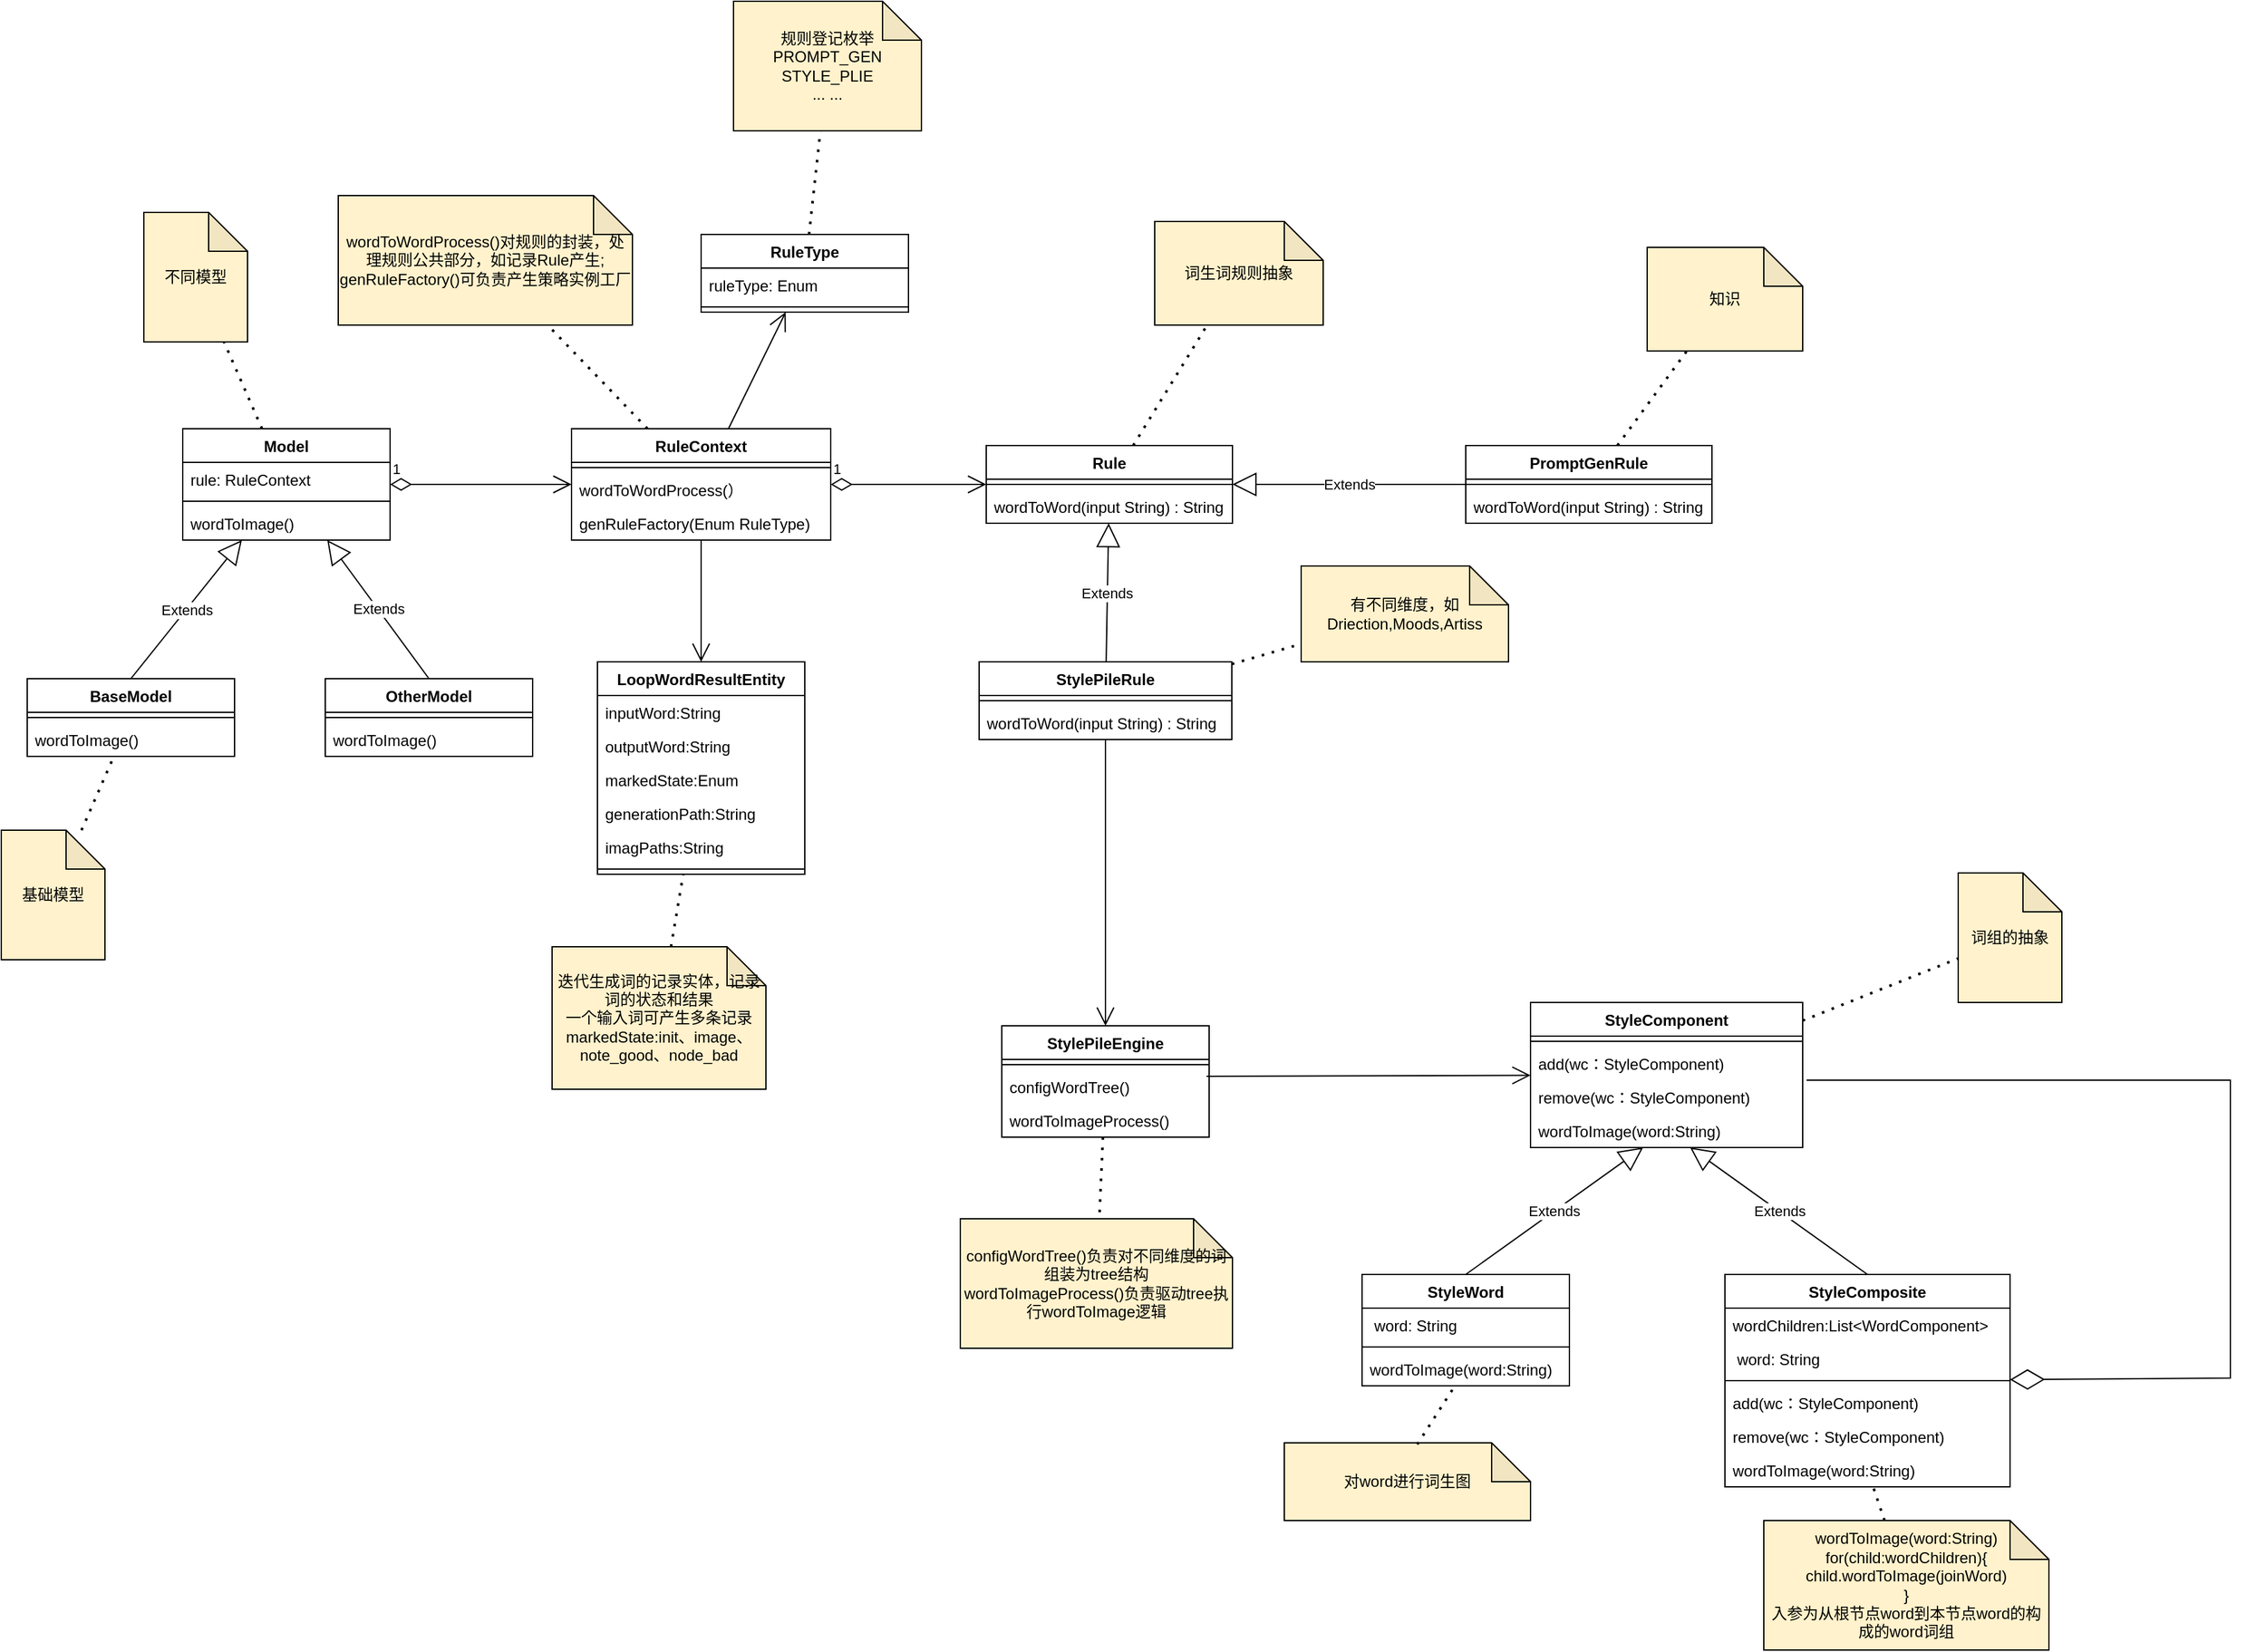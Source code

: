 <mxfile version="20.8.23" type="github">
  <diagram id="C5RBs43oDa-KdzZeNtuy" name="Page-1">
    <mxGraphModel dx="2006" dy="1645" grid="1" gridSize="10" guides="1" tooltips="1" connect="1" arrows="1" fold="1" page="1" pageScale="1" pageWidth="827" pageHeight="1169" math="0" shadow="0">
      <root>
        <mxCell id="WIyWlLk6GJQsqaUBKTNV-0" />
        <mxCell id="WIyWlLk6GJQsqaUBKTNV-1" parent="WIyWlLk6GJQsqaUBKTNV-0" />
        <mxCell id="yQq68o5WZJDf7F2LKcGU-19" value="StyleComponent" style="swimlane;fontStyle=1;align=center;verticalAlign=top;childLayout=stackLayout;horizontal=1;startSize=26;horizontalStack=0;resizeParent=1;resizeParentMax=0;resizeLast=0;collapsible=1;marginBottom=0;" vertex="1" parent="WIyWlLk6GJQsqaUBKTNV-1">
          <mxGeometry x="430" y="83" width="210" height="112" as="geometry" />
        </mxCell>
        <mxCell id="yQq68o5WZJDf7F2LKcGU-20" value="" style="line;strokeWidth=1;fillColor=none;align=left;verticalAlign=middle;spacingTop=-1;spacingLeft=3;spacingRight=3;rotatable=0;labelPosition=right;points=[];portConstraint=eastwest;strokeColor=inherit;" vertex="1" parent="yQq68o5WZJDf7F2LKcGU-19">
          <mxGeometry y="26" width="210" height="8" as="geometry" />
        </mxCell>
        <mxCell id="yQq68o5WZJDf7F2LKcGU-21" value="add(wc：StyleComponent)" style="text;strokeColor=none;fillColor=none;align=left;verticalAlign=top;spacingLeft=4;spacingRight=4;overflow=hidden;rotatable=0;points=[[0,0.5],[1,0.5]];portConstraint=eastwest;" vertex="1" parent="yQq68o5WZJDf7F2LKcGU-19">
          <mxGeometry y="34" width="210" height="26" as="geometry" />
        </mxCell>
        <mxCell id="yQq68o5WZJDf7F2LKcGU-22" value="remove(wc：StyleComponent)" style="text;strokeColor=none;fillColor=none;align=left;verticalAlign=top;spacingLeft=4;spacingRight=4;overflow=hidden;rotatable=0;points=[[0,0.5],[1,0.5]];portConstraint=eastwest;" vertex="1" parent="yQq68o5WZJDf7F2LKcGU-19">
          <mxGeometry y="60" width="210" height="26" as="geometry" />
        </mxCell>
        <mxCell id="yQq68o5WZJDf7F2LKcGU-38" value="wordToImage(word:String)" style="text;strokeColor=none;fillColor=none;align=left;verticalAlign=top;spacingLeft=4;spacingRight=4;overflow=hidden;rotatable=0;points=[[0,0.5],[1,0.5]];portConstraint=eastwest;" vertex="1" parent="yQq68o5WZJDf7F2LKcGU-19">
          <mxGeometry y="86" width="210" height="26" as="geometry" />
        </mxCell>
        <mxCell id="yQq68o5WZJDf7F2LKcGU-24" value="词组的抽象" style="shape=note;whiteSpace=wrap;html=1;backgroundOutline=1;darkOpacity=0.05;fillColor=#FFF2CC;" vertex="1" parent="WIyWlLk6GJQsqaUBKTNV-1">
          <mxGeometry x="760" y="-17" width="80" height="100" as="geometry" />
        </mxCell>
        <mxCell id="yQq68o5WZJDf7F2LKcGU-25" value="" style="endArrow=none;dashed=1;html=1;dashPattern=1 3;strokeWidth=2;rounded=0;" edge="1" parent="WIyWlLk6GJQsqaUBKTNV-1" source="yQq68o5WZJDf7F2LKcGU-19" target="yQq68o5WZJDf7F2LKcGU-24">
          <mxGeometry width="50" height="50" relative="1" as="geometry">
            <mxPoint x="630" y="143" as="sourcePoint" />
            <mxPoint x="680" y="93" as="targetPoint" />
          </mxGeometry>
        </mxCell>
        <mxCell id="yQq68o5WZJDf7F2LKcGU-26" value="StyleWord" style="swimlane;fontStyle=1;align=center;verticalAlign=top;childLayout=stackLayout;horizontal=1;startSize=26;horizontalStack=0;resizeParent=1;resizeParentMax=0;resizeLast=0;collapsible=1;marginBottom=0;" vertex="1" parent="WIyWlLk6GJQsqaUBKTNV-1">
          <mxGeometry x="300" y="293" width="160" height="86" as="geometry" />
        </mxCell>
        <mxCell id="yQq68o5WZJDf7F2LKcGU-27" value=" word: String" style="text;strokeColor=none;fillColor=none;align=left;verticalAlign=top;spacingLeft=4;spacingRight=4;overflow=hidden;rotatable=0;points=[[0,0.5],[1,0.5]];portConstraint=eastwest;" vertex="1" parent="yQq68o5WZJDf7F2LKcGU-26">
          <mxGeometry y="26" width="160" height="26" as="geometry" />
        </mxCell>
        <mxCell id="yQq68o5WZJDf7F2LKcGU-28" value="" style="line;strokeWidth=1;fillColor=none;align=left;verticalAlign=middle;spacingTop=-1;spacingLeft=3;spacingRight=3;rotatable=0;labelPosition=right;points=[];portConstraint=eastwest;strokeColor=inherit;" vertex="1" parent="yQq68o5WZJDf7F2LKcGU-26">
          <mxGeometry y="52" width="160" height="8" as="geometry" />
        </mxCell>
        <mxCell id="yQq68o5WZJDf7F2LKcGU-39" value="wordToImage(word:String)" style="text;strokeColor=none;fillColor=none;align=left;verticalAlign=top;spacingLeft=4;spacingRight=4;overflow=hidden;rotatable=0;points=[[0,0.5],[1,0.5]];portConstraint=eastwest;" vertex="1" parent="yQq68o5WZJDf7F2LKcGU-26">
          <mxGeometry y="60" width="160" height="26" as="geometry" />
        </mxCell>
        <mxCell id="yQq68o5WZJDf7F2LKcGU-30" value="Extends" style="endArrow=block;endSize=16;endFill=0;html=1;rounded=0;exitX=0.5;exitY=0;exitDx=0;exitDy=0;" edge="1" parent="WIyWlLk6GJQsqaUBKTNV-1" source="yQq68o5WZJDf7F2LKcGU-26">
          <mxGeometry width="160" relative="1" as="geometry">
            <mxPoint x="510" y="293" as="sourcePoint" />
            <mxPoint x="516.847" y="195" as="targetPoint" />
          </mxGeometry>
        </mxCell>
        <mxCell id="yQq68o5WZJDf7F2LKcGU-31" value="StyleComposite" style="swimlane;fontStyle=1;align=center;verticalAlign=top;childLayout=stackLayout;horizontal=1;startSize=26;horizontalStack=0;resizeParent=1;resizeParentMax=0;resizeLast=0;collapsible=1;marginBottom=0;" vertex="1" parent="WIyWlLk6GJQsqaUBKTNV-1">
          <mxGeometry x="580" y="293" width="220" height="164" as="geometry" />
        </mxCell>
        <mxCell id="yQq68o5WZJDf7F2LKcGU-32" value="wordChildren:List&lt;WordComponent&gt;" style="text;strokeColor=none;fillColor=none;align=left;verticalAlign=top;spacingLeft=4;spacingRight=4;overflow=hidden;rotatable=0;points=[[0,0.5],[1,0.5]];portConstraint=eastwest;" vertex="1" parent="yQq68o5WZJDf7F2LKcGU-31">
          <mxGeometry y="26" width="220" height="26" as="geometry" />
        </mxCell>
        <mxCell id="yQq68o5WZJDf7F2LKcGU-45" value=" word: String" style="text;strokeColor=none;fillColor=none;align=left;verticalAlign=top;spacingLeft=4;spacingRight=4;overflow=hidden;rotatable=0;points=[[0,0.5],[1,0.5]];portConstraint=eastwest;" vertex="1" parent="yQq68o5WZJDf7F2LKcGU-31">
          <mxGeometry y="52" width="220" height="26" as="geometry" />
        </mxCell>
        <mxCell id="yQq68o5WZJDf7F2LKcGU-33" value="" style="line;strokeWidth=1;fillColor=none;align=left;verticalAlign=middle;spacingTop=-1;spacingLeft=3;spacingRight=3;rotatable=0;labelPosition=right;points=[];portConstraint=eastwest;strokeColor=inherit;" vertex="1" parent="yQq68o5WZJDf7F2LKcGU-31">
          <mxGeometry y="78" width="220" height="8" as="geometry" />
        </mxCell>
        <mxCell id="yQq68o5WZJDf7F2LKcGU-34" value="add(wc：StyleComponent)" style="text;strokeColor=none;fillColor=none;align=left;verticalAlign=top;spacingLeft=4;spacingRight=4;overflow=hidden;rotatable=0;points=[[0,0.5],[1,0.5]];portConstraint=eastwest;" vertex="1" parent="yQq68o5WZJDf7F2LKcGU-31">
          <mxGeometry y="86" width="220" height="26" as="geometry" />
        </mxCell>
        <mxCell id="yQq68o5WZJDf7F2LKcGU-36" value="remove(wc：StyleComponent)" style="text;strokeColor=none;fillColor=none;align=left;verticalAlign=top;spacingLeft=4;spacingRight=4;overflow=hidden;rotatable=0;points=[[0,0.5],[1,0.5]];portConstraint=eastwest;" vertex="1" parent="yQq68o5WZJDf7F2LKcGU-31">
          <mxGeometry y="112" width="220" height="26" as="geometry" />
        </mxCell>
        <mxCell id="yQq68o5WZJDf7F2LKcGU-35" value="wordToImage(word:String)" style="text;strokeColor=none;fillColor=none;align=left;verticalAlign=top;spacingLeft=4;spacingRight=4;overflow=hidden;rotatable=0;points=[[0,0.5],[1,0.5]];portConstraint=eastwest;" vertex="1" parent="yQq68o5WZJDf7F2LKcGU-31">
          <mxGeometry y="138" width="220" height="26" as="geometry" />
        </mxCell>
        <mxCell id="yQq68o5WZJDf7F2LKcGU-37" value="Extends" style="endArrow=block;endSize=16;endFill=0;html=1;rounded=0;exitX=0.5;exitY=0;exitDx=0;exitDy=0;" edge="1" parent="WIyWlLk6GJQsqaUBKTNV-1" source="yQq68o5WZJDf7F2LKcGU-31">
          <mxGeometry width="160" relative="1" as="geometry">
            <mxPoint x="710" y="263" as="sourcePoint" />
            <mxPoint x="553.153" y="195" as="targetPoint" />
          </mxGeometry>
        </mxCell>
        <mxCell id="yQq68o5WZJDf7F2LKcGU-40" value="wordToImage(word:String)&lt;br&gt;for(child:wordChildren){&lt;br&gt;child.wordToImage(joinWord)&lt;br&gt;}&lt;br&gt;入参为从根节点word到本节点word的构成的word词组" style="shape=note;whiteSpace=wrap;html=1;backgroundOutline=1;darkOpacity=0.05;fillColor=#FFF2CC;" vertex="1" parent="WIyWlLk6GJQsqaUBKTNV-1">
          <mxGeometry x="610" y="483" width="220" height="100" as="geometry" />
        </mxCell>
        <mxCell id="yQq68o5WZJDf7F2LKcGU-42" value="" style="endArrow=none;dashed=1;html=1;dashPattern=1 3;strokeWidth=2;rounded=0;" edge="1" parent="WIyWlLk6GJQsqaUBKTNV-1" source="yQq68o5WZJDf7F2LKcGU-40" target="yQq68o5WZJDf7F2LKcGU-35">
          <mxGeometry width="50" height="50" relative="1" as="geometry">
            <mxPoint x="500" y="533" as="sourcePoint" />
            <mxPoint x="550" y="483" as="targetPoint" />
          </mxGeometry>
        </mxCell>
        <mxCell id="yQq68o5WZJDf7F2LKcGU-43" value="对word进行词生图" style="shape=note;whiteSpace=wrap;html=1;backgroundOutline=1;darkOpacity=0.05;fillColor=#FFF2CC;" vertex="1" parent="WIyWlLk6GJQsqaUBKTNV-1">
          <mxGeometry x="240" y="423" width="190" height="60" as="geometry" />
        </mxCell>
        <mxCell id="yQq68o5WZJDf7F2LKcGU-44" value="" style="endArrow=none;dashed=1;html=1;dashPattern=1 3;strokeWidth=2;rounded=0;exitX=0.54;exitY=0.02;exitDx=0;exitDy=0;exitPerimeter=0;" edge="1" parent="WIyWlLk6GJQsqaUBKTNV-1" source="yQq68o5WZJDf7F2LKcGU-43" target="yQq68o5WZJDf7F2LKcGU-39">
          <mxGeometry width="50" height="50" relative="1" as="geometry">
            <mxPoint x="340" y="443" as="sourcePoint" />
            <mxPoint x="390" y="393" as="targetPoint" />
          </mxGeometry>
        </mxCell>
        <mxCell id="yQq68o5WZJDf7F2LKcGU-47" value="" style="endArrow=diamondThin;endFill=0;endSize=24;html=1;rounded=0;exitX=1.014;exitY=0;exitDx=0;exitDy=0;exitPerimeter=0;" edge="1" parent="WIyWlLk6GJQsqaUBKTNV-1" source="yQq68o5WZJDf7F2LKcGU-22" target="yQq68o5WZJDf7F2LKcGU-31">
          <mxGeometry width="160" relative="1" as="geometry">
            <mxPoint x="860" y="273" as="sourcePoint" />
            <mxPoint x="1020" y="273" as="targetPoint" />
            <Array as="points">
              <mxPoint x="970" y="143" />
              <mxPoint x="970" y="373" />
            </Array>
          </mxGeometry>
        </mxCell>
        <mxCell id="yQq68o5WZJDf7F2LKcGU-48" value="StylePileEngine" style="swimlane;fontStyle=1;align=center;verticalAlign=top;childLayout=stackLayout;horizontal=1;startSize=26;horizontalStack=0;resizeParent=1;resizeParentMax=0;resizeLast=0;collapsible=1;marginBottom=0;" vertex="1" parent="WIyWlLk6GJQsqaUBKTNV-1">
          <mxGeometry x="22" y="101" width="160" height="86" as="geometry" />
        </mxCell>
        <mxCell id="yQq68o5WZJDf7F2LKcGU-50" value="" style="line;strokeWidth=1;fillColor=none;align=left;verticalAlign=middle;spacingTop=-1;spacingLeft=3;spacingRight=3;rotatable=0;labelPosition=right;points=[];portConstraint=eastwest;strokeColor=inherit;" vertex="1" parent="yQq68o5WZJDf7F2LKcGU-48">
          <mxGeometry y="26" width="160" height="8" as="geometry" />
        </mxCell>
        <mxCell id="yQq68o5WZJDf7F2LKcGU-51" value="configWordTree()" style="text;strokeColor=none;fillColor=none;align=left;verticalAlign=top;spacingLeft=4;spacingRight=4;overflow=hidden;rotatable=0;points=[[0,0.5],[1,0.5]];portConstraint=eastwest;" vertex="1" parent="yQq68o5WZJDf7F2LKcGU-48">
          <mxGeometry y="34" width="160" height="26" as="geometry" />
        </mxCell>
        <mxCell id="yQq68o5WZJDf7F2LKcGU-145" value="wordToImageProcess()" style="text;strokeColor=none;fillColor=none;align=left;verticalAlign=top;spacingLeft=4;spacingRight=4;overflow=hidden;rotatable=0;points=[[0,0.5],[1,0.5]];portConstraint=eastwest;" vertex="1" parent="yQq68o5WZJDf7F2LKcGU-48">
          <mxGeometry y="60" width="160" height="26" as="geometry" />
        </mxCell>
        <mxCell id="yQq68o5WZJDf7F2LKcGU-52" value="" style="endArrow=open;endFill=1;endSize=12;html=1;rounded=0;exitX=1;exitY=0.5;exitDx=0;exitDy=0;" edge="1" parent="WIyWlLk6GJQsqaUBKTNV-1" target="yQq68o5WZJDf7F2LKcGU-19">
          <mxGeometry width="160" relative="1" as="geometry">
            <mxPoint x="180" y="140" as="sourcePoint" />
            <mxPoint x="390" y="123" as="targetPoint" />
          </mxGeometry>
        </mxCell>
        <mxCell id="yQq68o5WZJDf7F2LKcGU-53" value="configWordTree()负责对不同维度的词组装为tree结构&lt;br&gt;wordToImageProcess()负责驱动tree执行wordToImage逻辑" style="shape=note;whiteSpace=wrap;html=1;backgroundOutline=1;darkOpacity=0.05;fillColor=#FFF2CC;" vertex="1" parent="WIyWlLk6GJQsqaUBKTNV-1">
          <mxGeometry x="-10" y="250" width="210" height="100" as="geometry" />
        </mxCell>
        <mxCell id="yQq68o5WZJDf7F2LKcGU-54" value="" style="endArrow=none;dashed=1;html=1;dashPattern=1 3;strokeWidth=2;rounded=0;" edge="1" parent="WIyWlLk6GJQsqaUBKTNV-1" source="yQq68o5WZJDf7F2LKcGU-48" target="yQq68o5WZJDf7F2LKcGU-53">
          <mxGeometry width="50" height="50" relative="1" as="geometry">
            <mxPoint x="170" y="3" as="sourcePoint" />
            <mxPoint x="220" y="-47" as="targetPoint" />
          </mxGeometry>
        </mxCell>
        <mxCell id="yQq68o5WZJDf7F2LKcGU-59" value="Model" style="swimlane;fontStyle=1;align=center;verticalAlign=top;childLayout=stackLayout;horizontal=1;startSize=26;horizontalStack=0;resizeParent=1;resizeParentMax=0;resizeLast=0;collapsible=1;marginBottom=0;" vertex="1" parent="WIyWlLk6GJQsqaUBKTNV-1">
          <mxGeometry x="-610" y="-360" width="160" height="86" as="geometry" />
        </mxCell>
        <mxCell id="yQq68o5WZJDf7F2LKcGU-60" value="rule: RuleContext" style="text;strokeColor=none;fillColor=none;align=left;verticalAlign=top;spacingLeft=4;spacingRight=4;overflow=hidden;rotatable=0;points=[[0,0.5],[1,0.5]];portConstraint=eastwest;" vertex="1" parent="yQq68o5WZJDf7F2LKcGU-59">
          <mxGeometry y="26" width="160" height="26" as="geometry" />
        </mxCell>
        <mxCell id="yQq68o5WZJDf7F2LKcGU-61" value="" style="line;strokeWidth=1;fillColor=none;align=left;verticalAlign=middle;spacingTop=-1;spacingLeft=3;spacingRight=3;rotatable=0;labelPosition=right;points=[];portConstraint=eastwest;strokeColor=inherit;" vertex="1" parent="yQq68o5WZJDf7F2LKcGU-59">
          <mxGeometry y="52" width="160" height="8" as="geometry" />
        </mxCell>
        <mxCell id="yQq68o5WZJDf7F2LKcGU-62" value="wordToImage()" style="text;strokeColor=none;fillColor=none;align=left;verticalAlign=top;spacingLeft=4;spacingRight=4;overflow=hidden;rotatable=0;points=[[0,0.5],[1,0.5]];portConstraint=eastwest;" vertex="1" parent="yQq68o5WZJDf7F2LKcGU-59">
          <mxGeometry y="60" width="160" height="26" as="geometry" />
        </mxCell>
        <mxCell id="yQq68o5WZJDf7F2LKcGU-63" value="BaseModel" style="swimlane;fontStyle=1;align=center;verticalAlign=top;childLayout=stackLayout;horizontal=1;startSize=26;horizontalStack=0;resizeParent=1;resizeParentMax=0;resizeLast=0;collapsible=1;marginBottom=0;" vertex="1" parent="WIyWlLk6GJQsqaUBKTNV-1">
          <mxGeometry x="-730" y="-167" width="160" height="60" as="geometry" />
        </mxCell>
        <mxCell id="yQq68o5WZJDf7F2LKcGU-65" value="" style="line;strokeWidth=1;fillColor=none;align=left;verticalAlign=middle;spacingTop=-1;spacingLeft=3;spacingRight=3;rotatable=0;labelPosition=right;points=[];portConstraint=eastwest;strokeColor=inherit;" vertex="1" parent="yQq68o5WZJDf7F2LKcGU-63">
          <mxGeometry y="26" width="160" height="8" as="geometry" />
        </mxCell>
        <mxCell id="yQq68o5WZJDf7F2LKcGU-72" value="wordToImage()" style="text;strokeColor=none;fillColor=none;align=left;verticalAlign=top;spacingLeft=4;spacingRight=4;overflow=hidden;rotatable=0;points=[[0,0.5],[1,0.5]];portConstraint=eastwest;" vertex="1" parent="yQq68o5WZJDf7F2LKcGU-63">
          <mxGeometry y="34" width="160" height="26" as="geometry" />
        </mxCell>
        <mxCell id="yQq68o5WZJDf7F2LKcGU-67" value="Extends" style="endArrow=block;endSize=16;endFill=0;html=1;rounded=0;exitX=0.5;exitY=0;exitDx=0;exitDy=0;" edge="1" parent="WIyWlLk6GJQsqaUBKTNV-1" source="yQq68o5WZJDf7F2LKcGU-63" target="yQq68o5WZJDf7F2LKcGU-59">
          <mxGeometry width="160" relative="1" as="geometry">
            <mxPoint x="-460" y="-217" as="sourcePoint" />
            <mxPoint x="-300" y="-217" as="targetPoint" />
          </mxGeometry>
        </mxCell>
        <mxCell id="yQq68o5WZJDf7F2LKcGU-68" value="OtherModel" style="swimlane;fontStyle=1;align=center;verticalAlign=top;childLayout=stackLayout;horizontal=1;startSize=26;horizontalStack=0;resizeParent=1;resizeParentMax=0;resizeLast=0;collapsible=1;marginBottom=0;" vertex="1" parent="WIyWlLk6GJQsqaUBKTNV-1">
          <mxGeometry x="-500" y="-167" width="160" height="60" as="geometry" />
        </mxCell>
        <mxCell id="yQq68o5WZJDf7F2LKcGU-70" value="" style="line;strokeWidth=1;fillColor=none;align=left;verticalAlign=middle;spacingTop=-1;spacingLeft=3;spacingRight=3;rotatable=0;labelPosition=right;points=[];portConstraint=eastwest;strokeColor=inherit;" vertex="1" parent="yQq68o5WZJDf7F2LKcGU-68">
          <mxGeometry y="26" width="160" height="8" as="geometry" />
        </mxCell>
        <mxCell id="yQq68o5WZJDf7F2LKcGU-73" value="wordToImage()" style="text;strokeColor=none;fillColor=none;align=left;verticalAlign=top;spacingLeft=4;spacingRight=4;overflow=hidden;rotatable=0;points=[[0,0.5],[1,0.5]];portConstraint=eastwest;" vertex="1" parent="yQq68o5WZJDf7F2LKcGU-68">
          <mxGeometry y="34" width="160" height="26" as="geometry" />
        </mxCell>
        <mxCell id="yQq68o5WZJDf7F2LKcGU-74" value="Extends" style="endArrow=block;endSize=16;endFill=0;html=1;rounded=0;exitX=0.5;exitY=0;exitDx=0;exitDy=0;" edge="1" parent="WIyWlLk6GJQsqaUBKTNV-1" source="yQq68o5WZJDf7F2LKcGU-68" target="yQq68o5WZJDf7F2LKcGU-59">
          <mxGeometry width="160" relative="1" as="geometry">
            <mxPoint x="-390" y="-197" as="sourcePoint" />
            <mxPoint x="-230" y="-197" as="targetPoint" />
          </mxGeometry>
        </mxCell>
        <mxCell id="yQq68o5WZJDf7F2LKcGU-75" value="Rule" style="swimlane;fontStyle=1;align=center;verticalAlign=top;childLayout=stackLayout;horizontal=1;startSize=26;horizontalStack=0;resizeParent=1;resizeParentMax=0;resizeLast=0;collapsible=1;marginBottom=0;" vertex="1" parent="WIyWlLk6GJQsqaUBKTNV-1">
          <mxGeometry x="10" y="-347" width="190" height="60" as="geometry" />
        </mxCell>
        <mxCell id="yQq68o5WZJDf7F2LKcGU-77" value="" style="line;strokeWidth=1;fillColor=none;align=left;verticalAlign=middle;spacingTop=-1;spacingLeft=3;spacingRight=3;rotatable=0;labelPosition=right;points=[];portConstraint=eastwest;strokeColor=inherit;" vertex="1" parent="yQq68o5WZJDf7F2LKcGU-75">
          <mxGeometry y="26" width="190" height="8" as="geometry" />
        </mxCell>
        <mxCell id="yQq68o5WZJDf7F2LKcGU-91" value="wordToWord(input String) : String" style="text;strokeColor=none;fillColor=none;align=left;verticalAlign=top;spacingLeft=4;spacingRight=4;overflow=hidden;rotatable=0;points=[[0,0.5],[1,0.5]];portConstraint=eastwest;" vertex="1" parent="yQq68o5WZJDf7F2LKcGU-75">
          <mxGeometry y="34" width="190" height="26" as="geometry" />
        </mxCell>
        <mxCell id="yQq68o5WZJDf7F2LKcGU-79" value="1" style="endArrow=open;html=1;endSize=12;startArrow=diamondThin;startSize=14;startFill=0;edgeStyle=orthogonalEdgeStyle;align=left;verticalAlign=bottom;rounded=0;" edge="1" parent="WIyWlLk6GJQsqaUBKTNV-1" source="yQq68o5WZJDf7F2LKcGU-115" target="yQq68o5WZJDf7F2LKcGU-75">
          <mxGeometry x="-1" y="3" relative="1" as="geometry">
            <mxPoint x="-340" y="-350" as="sourcePoint" />
            <mxPoint x="-180" y="-350" as="targetPoint" />
          </mxGeometry>
        </mxCell>
        <mxCell id="yQq68o5WZJDf7F2LKcGU-80" value="StylePileRule" style="swimlane;fontStyle=1;align=center;verticalAlign=top;childLayout=stackLayout;horizontal=1;startSize=26;horizontalStack=0;resizeParent=1;resizeParentMax=0;resizeLast=0;collapsible=1;marginBottom=0;" vertex="1" parent="WIyWlLk6GJQsqaUBKTNV-1">
          <mxGeometry x="4.5" y="-180" width="195" height="60" as="geometry" />
        </mxCell>
        <mxCell id="yQq68o5WZJDf7F2LKcGU-82" value="" style="line;strokeWidth=1;fillColor=none;align=left;verticalAlign=middle;spacingTop=-1;spacingLeft=3;spacingRight=3;rotatable=0;labelPosition=right;points=[];portConstraint=eastwest;strokeColor=inherit;" vertex="1" parent="yQq68o5WZJDf7F2LKcGU-80">
          <mxGeometry y="26" width="195" height="8" as="geometry" />
        </mxCell>
        <mxCell id="yQq68o5WZJDf7F2LKcGU-95" value="wordToWord(input String) : String" style="text;strokeColor=none;fillColor=none;align=left;verticalAlign=top;spacingLeft=4;spacingRight=4;overflow=hidden;rotatable=0;points=[[0,0.5],[1,0.5]];portConstraint=eastwest;" vertex="1" parent="yQq68o5WZJDf7F2LKcGU-80">
          <mxGeometry y="34" width="195" height="26" as="geometry" />
        </mxCell>
        <mxCell id="yQq68o5WZJDf7F2LKcGU-84" value="PromptGenRule" style="swimlane;fontStyle=1;align=center;verticalAlign=top;childLayout=stackLayout;horizontal=1;startSize=26;horizontalStack=0;resizeParent=1;resizeParentMax=0;resizeLast=0;collapsible=1;marginBottom=0;" vertex="1" parent="WIyWlLk6GJQsqaUBKTNV-1">
          <mxGeometry x="380" y="-347" width="190" height="60" as="geometry" />
        </mxCell>
        <mxCell id="yQq68o5WZJDf7F2LKcGU-86" value="" style="line;strokeWidth=1;fillColor=none;align=left;verticalAlign=middle;spacingTop=-1;spacingLeft=3;spacingRight=3;rotatable=0;labelPosition=right;points=[];portConstraint=eastwest;strokeColor=inherit;" vertex="1" parent="yQq68o5WZJDf7F2LKcGU-84">
          <mxGeometry y="26" width="190" height="8" as="geometry" />
        </mxCell>
        <mxCell id="yQq68o5WZJDf7F2LKcGU-92" value="wordToWord(input String) : String" style="text;strokeColor=none;fillColor=none;align=left;verticalAlign=top;spacingLeft=4;spacingRight=4;overflow=hidden;rotatable=0;points=[[0,0.5],[1,0.5]];portConstraint=eastwest;" vertex="1" parent="yQq68o5WZJDf7F2LKcGU-84">
          <mxGeometry y="34" width="190" height="26" as="geometry" />
        </mxCell>
        <mxCell id="yQq68o5WZJDf7F2LKcGU-88" value="Extends" style="endArrow=block;endSize=16;endFill=0;html=1;rounded=0;" edge="1" parent="WIyWlLk6GJQsqaUBKTNV-1" source="yQq68o5WZJDf7F2LKcGU-80" target="yQq68o5WZJDf7F2LKcGU-75">
          <mxGeometry width="160" relative="1" as="geometry">
            <mxPoint x="-120" y="-230" as="sourcePoint" />
            <mxPoint x="40" y="-230" as="targetPoint" />
          </mxGeometry>
        </mxCell>
        <mxCell id="yQq68o5WZJDf7F2LKcGU-90" value="Extends" style="endArrow=block;endSize=16;endFill=0;html=1;rounded=0;" edge="1" parent="WIyWlLk6GJQsqaUBKTNV-1" source="yQq68o5WZJDf7F2LKcGU-84" target="yQq68o5WZJDf7F2LKcGU-75">
          <mxGeometry width="160" relative="1" as="geometry">
            <mxPoint x="240" y="-280" as="sourcePoint" />
            <mxPoint x="400" y="-280" as="targetPoint" />
          </mxGeometry>
        </mxCell>
        <mxCell id="yQq68o5WZJDf7F2LKcGU-96" value="词生词规则抽象" style="shape=note;whiteSpace=wrap;html=1;backgroundOutline=1;darkOpacity=0.05;fillColor=#FFF2CC;" vertex="1" parent="WIyWlLk6GJQsqaUBKTNV-1">
          <mxGeometry x="140" y="-520" width="130" height="80" as="geometry" />
        </mxCell>
        <mxCell id="yQq68o5WZJDf7F2LKcGU-97" value="" style="endArrow=none;dashed=1;html=1;dashPattern=1 3;strokeWidth=2;rounded=0;" edge="1" parent="WIyWlLk6GJQsqaUBKTNV-1" source="yQq68o5WZJDf7F2LKcGU-75" target="yQq68o5WZJDf7F2LKcGU-96">
          <mxGeometry width="50" height="50" relative="1" as="geometry">
            <mxPoint x="110" y="-420" as="sourcePoint" />
            <mxPoint x="160" y="-470" as="targetPoint" />
          </mxGeometry>
        </mxCell>
        <mxCell id="yQq68o5WZJDf7F2LKcGU-98" value="知识" style="shape=note;whiteSpace=wrap;html=1;backgroundOutline=1;darkOpacity=0.05;fillColor=#FFF2CC;" vertex="1" parent="WIyWlLk6GJQsqaUBKTNV-1">
          <mxGeometry x="520" y="-500" width="120" height="80" as="geometry" />
        </mxCell>
        <mxCell id="yQq68o5WZJDf7F2LKcGU-99" value="" style="endArrow=none;dashed=1;html=1;dashPattern=1 3;strokeWidth=2;rounded=0;" edge="1" parent="WIyWlLk6GJQsqaUBKTNV-1" source="yQq68o5WZJDf7F2LKcGU-84" target="yQq68o5WZJDf7F2LKcGU-98">
          <mxGeometry width="50" height="50" relative="1" as="geometry">
            <mxPoint x="480" y="-400" as="sourcePoint" />
            <mxPoint x="530" y="-450" as="targetPoint" />
          </mxGeometry>
        </mxCell>
        <mxCell id="yQq68o5WZJDf7F2LKcGU-100" value="有不同维度，如Driection,Moods,Artiss" style="shape=note;whiteSpace=wrap;html=1;backgroundOutline=1;darkOpacity=0.05;fillColor=#FFF2CC;" vertex="1" parent="WIyWlLk6GJQsqaUBKTNV-1">
          <mxGeometry x="253" y="-254" width="160" height="74" as="geometry" />
        </mxCell>
        <mxCell id="yQq68o5WZJDf7F2LKcGU-101" value="" style="endArrow=none;dashed=1;html=1;dashPattern=1 3;strokeWidth=2;rounded=0;" edge="1" parent="WIyWlLk6GJQsqaUBKTNV-1" source="yQq68o5WZJDf7F2LKcGU-80" target="yQq68o5WZJDf7F2LKcGU-100">
          <mxGeometry width="50" height="50" relative="1" as="geometry">
            <mxPoint x="260" y="-100" as="sourcePoint" />
            <mxPoint x="310" y="-150" as="targetPoint" />
          </mxGeometry>
        </mxCell>
        <mxCell id="yQq68o5WZJDf7F2LKcGU-102" value="" style="endArrow=open;endFill=1;endSize=12;html=1;rounded=0;" edge="1" parent="WIyWlLk6GJQsqaUBKTNV-1" source="yQq68o5WZJDf7F2LKcGU-80" target="yQq68o5WZJDf7F2LKcGU-48">
          <mxGeometry width="160" relative="1" as="geometry">
            <mxPoint x="330" y="-110" as="sourcePoint" />
            <mxPoint x="490" y="-110" as="targetPoint" />
          </mxGeometry>
        </mxCell>
        <mxCell id="yQq68o5WZJDf7F2LKcGU-103" value="不同模型" style="shape=note;whiteSpace=wrap;html=1;backgroundOutline=1;darkOpacity=0.05;fillColor=#FFF2CC;" vertex="1" parent="WIyWlLk6GJQsqaUBKTNV-1">
          <mxGeometry x="-640" y="-527" width="80" height="100" as="geometry" />
        </mxCell>
        <mxCell id="yQq68o5WZJDf7F2LKcGU-104" value="" style="endArrow=none;dashed=1;html=1;dashPattern=1 3;strokeWidth=2;rounded=0;" edge="1" parent="WIyWlLk6GJQsqaUBKTNV-1" source="yQq68o5WZJDf7F2LKcGU-59" target="yQq68o5WZJDf7F2LKcGU-103">
          <mxGeometry width="50" height="50" relative="1" as="geometry">
            <mxPoint x="-400" y="-387" as="sourcePoint" />
            <mxPoint x="-350" y="-437" as="targetPoint" />
          </mxGeometry>
        </mxCell>
        <mxCell id="yQq68o5WZJDf7F2LKcGU-115" value="RuleContext" style="swimlane;fontStyle=1;align=center;verticalAlign=top;childLayout=stackLayout;horizontal=1;startSize=26;horizontalStack=0;resizeParent=1;resizeParentMax=0;resizeLast=0;collapsible=1;marginBottom=0;fillColor=#FFFFFF;" vertex="1" parent="WIyWlLk6GJQsqaUBKTNV-1">
          <mxGeometry x="-310" y="-360" width="200" height="86" as="geometry" />
        </mxCell>
        <mxCell id="yQq68o5WZJDf7F2LKcGU-117" value="" style="line;strokeWidth=1;fillColor=none;align=left;verticalAlign=middle;spacingTop=-1;spacingLeft=3;spacingRight=3;rotatable=0;labelPosition=right;points=[];portConstraint=eastwest;strokeColor=inherit;" vertex="1" parent="yQq68o5WZJDf7F2LKcGU-115">
          <mxGeometry y="26" width="200" height="8" as="geometry" />
        </mxCell>
        <mxCell id="yQq68o5WZJDf7F2LKcGU-118" value="wordToWordProcess(）" style="text;strokeColor=none;fillColor=none;align=left;verticalAlign=top;spacingLeft=4;spacingRight=4;overflow=hidden;rotatable=0;points=[[0,0.5],[1,0.5]];portConstraint=eastwest;" vertex="1" parent="yQq68o5WZJDf7F2LKcGU-115">
          <mxGeometry y="34" width="200" height="26" as="geometry" />
        </mxCell>
        <mxCell id="yQq68o5WZJDf7F2LKcGU-123" value="genRuleFactory(Enum RuleType)" style="text;strokeColor=none;fillColor=none;align=left;verticalAlign=top;spacingLeft=4;spacingRight=4;overflow=hidden;rotatable=0;points=[[0,0.5],[1,0.5]];portConstraint=eastwest;" vertex="1" parent="yQq68o5WZJDf7F2LKcGU-115">
          <mxGeometry y="60" width="200" height="26" as="geometry" />
        </mxCell>
        <mxCell id="yQq68o5WZJDf7F2LKcGU-119" value="1" style="endArrow=open;html=1;endSize=12;startArrow=diamondThin;startSize=14;startFill=0;edgeStyle=orthogonalEdgeStyle;align=left;verticalAlign=bottom;rounded=0;" edge="1" parent="WIyWlLk6GJQsqaUBKTNV-1" source="yQq68o5WZJDf7F2LKcGU-59" target="yQq68o5WZJDf7F2LKcGU-115">
          <mxGeometry x="-1" y="3" relative="1" as="geometry">
            <mxPoint x="-270" y="-250" as="sourcePoint" />
            <mxPoint x="-110" y="-250" as="targetPoint" />
          </mxGeometry>
        </mxCell>
        <mxCell id="yQq68o5WZJDf7F2LKcGU-121" value="wordToWordProcess()对规则的封装，处理规则公共部分，如记录Rule产生;&lt;br&gt;genRuleFactory()可负责产生策略实例工厂" style="shape=note;whiteSpace=wrap;html=1;backgroundOutline=1;darkOpacity=0.05;fillColor=#FFF2CC;" vertex="1" parent="WIyWlLk6GJQsqaUBKTNV-1">
          <mxGeometry x="-490" y="-540" width="227" height="100" as="geometry" />
        </mxCell>
        <mxCell id="yQq68o5WZJDf7F2LKcGU-122" value="" style="endArrow=none;dashed=1;html=1;dashPattern=1 3;strokeWidth=2;rounded=0;" edge="1" parent="WIyWlLk6GJQsqaUBKTNV-1" source="yQq68o5WZJDf7F2LKcGU-115" target="yQq68o5WZJDf7F2LKcGU-121">
          <mxGeometry width="50" height="50" relative="1" as="geometry">
            <mxPoint x="-110" y="-410" as="sourcePoint" />
            <mxPoint x="-60" y="-460" as="targetPoint" />
          </mxGeometry>
        </mxCell>
        <mxCell id="yQq68o5WZJDf7F2LKcGU-124" value="RuleType" style="swimlane;fontStyle=1;align=center;verticalAlign=top;childLayout=stackLayout;horizontal=1;startSize=26;horizontalStack=0;resizeParent=1;resizeParentMax=0;resizeLast=0;collapsible=1;marginBottom=0;fillColor=#FFFFFF;" vertex="1" parent="WIyWlLk6GJQsqaUBKTNV-1">
          <mxGeometry x="-210" y="-510" width="160" height="60" as="geometry" />
        </mxCell>
        <mxCell id="yQq68o5WZJDf7F2LKcGU-125" value="ruleType: Enum" style="text;strokeColor=none;fillColor=none;align=left;verticalAlign=top;spacingLeft=4;spacingRight=4;overflow=hidden;rotatable=0;points=[[0,0.5],[1,0.5]];portConstraint=eastwest;" vertex="1" parent="yQq68o5WZJDf7F2LKcGU-124">
          <mxGeometry y="26" width="160" height="26" as="geometry" />
        </mxCell>
        <mxCell id="yQq68o5WZJDf7F2LKcGU-126" value="" style="line;strokeWidth=1;fillColor=none;align=left;verticalAlign=middle;spacingTop=-1;spacingLeft=3;spacingRight=3;rotatable=0;labelPosition=right;points=[];portConstraint=eastwest;strokeColor=inherit;" vertex="1" parent="yQq68o5WZJDf7F2LKcGU-124">
          <mxGeometry y="52" width="160" height="8" as="geometry" />
        </mxCell>
        <mxCell id="yQq68o5WZJDf7F2LKcGU-128" value="" style="endArrow=open;endFill=1;endSize=12;html=1;rounded=0;" edge="1" parent="WIyWlLk6GJQsqaUBKTNV-1" source="yQq68o5WZJDf7F2LKcGU-115" target="yQq68o5WZJDf7F2LKcGU-124">
          <mxGeometry width="160" relative="1" as="geometry">
            <mxPoint x="-80" y="-410" as="sourcePoint" />
            <mxPoint x="80" y="-410" as="targetPoint" />
          </mxGeometry>
        </mxCell>
        <mxCell id="yQq68o5WZJDf7F2LKcGU-129" value="规则登记枚举&lt;br&gt;PROMPT_GEN&lt;br&gt;STYLE_PLIE&lt;br&gt;... ..." style="shape=note;whiteSpace=wrap;html=1;backgroundOutline=1;darkOpacity=0.05;fillColor=#FFF2CC;" vertex="1" parent="WIyWlLk6GJQsqaUBKTNV-1">
          <mxGeometry x="-185" y="-690" width="145" height="100" as="geometry" />
        </mxCell>
        <mxCell id="yQq68o5WZJDf7F2LKcGU-130" value="" style="endArrow=none;dashed=1;html=1;dashPattern=1 3;strokeWidth=2;rounded=0;" edge="1" parent="WIyWlLk6GJQsqaUBKTNV-1" source="yQq68o5WZJDf7F2LKcGU-124" target="yQq68o5WZJDf7F2LKcGU-129">
          <mxGeometry width="50" height="50" relative="1" as="geometry">
            <mxPoint x="-20" y="-570" as="sourcePoint" />
            <mxPoint x="30" y="-620" as="targetPoint" />
          </mxGeometry>
        </mxCell>
        <mxCell id="yQq68o5WZJDf7F2LKcGU-131" value="LoopWordResultEntity" style="swimlane;fontStyle=1;align=center;verticalAlign=top;childLayout=stackLayout;horizontal=1;startSize=26;horizontalStack=0;resizeParent=1;resizeParentMax=0;resizeLast=0;collapsible=1;marginBottom=0;fillColor=#FFFFFF;" vertex="1" parent="WIyWlLk6GJQsqaUBKTNV-1">
          <mxGeometry x="-290" y="-180" width="160" height="164" as="geometry" />
        </mxCell>
        <mxCell id="yQq68o5WZJDf7F2LKcGU-132" value="inputWord:String" style="text;strokeColor=none;fillColor=none;align=left;verticalAlign=top;spacingLeft=4;spacingRight=4;overflow=hidden;rotatable=0;points=[[0,0.5],[1,0.5]];portConstraint=eastwest;" vertex="1" parent="yQq68o5WZJDf7F2LKcGU-131">
          <mxGeometry y="26" width="160" height="26" as="geometry" />
        </mxCell>
        <mxCell id="yQq68o5WZJDf7F2LKcGU-135" value="outputWord:String" style="text;strokeColor=none;fillColor=none;align=left;verticalAlign=top;spacingLeft=4;spacingRight=4;overflow=hidden;rotatable=0;points=[[0,0.5],[1,0.5]];portConstraint=eastwest;" vertex="1" parent="yQq68o5WZJDf7F2LKcGU-131">
          <mxGeometry y="52" width="160" height="26" as="geometry" />
        </mxCell>
        <mxCell id="yQq68o5WZJDf7F2LKcGU-136" value="markedState:Enum" style="text;strokeColor=none;fillColor=none;align=left;verticalAlign=top;spacingLeft=4;spacingRight=4;overflow=hidden;rotatable=0;points=[[0,0.5],[1,0.5]];portConstraint=eastwest;" vertex="1" parent="yQq68o5WZJDf7F2LKcGU-131">
          <mxGeometry y="78" width="160" height="26" as="geometry" />
        </mxCell>
        <mxCell id="yQq68o5WZJDf7F2LKcGU-140" value="generationPath:String" style="text;strokeColor=none;fillColor=none;align=left;verticalAlign=top;spacingLeft=4;spacingRight=4;overflow=hidden;rotatable=0;points=[[0,0.5],[1,0.5]];portConstraint=eastwest;" vertex="1" parent="yQq68o5WZJDf7F2LKcGU-131">
          <mxGeometry y="104" width="160" height="26" as="geometry" />
        </mxCell>
        <mxCell id="yQq68o5WZJDf7F2LKcGU-137" value="imagPaths:String" style="text;strokeColor=none;fillColor=none;align=left;verticalAlign=top;spacingLeft=4;spacingRight=4;overflow=hidden;rotatable=0;points=[[0,0.5],[1,0.5]];portConstraint=eastwest;" vertex="1" parent="yQq68o5WZJDf7F2LKcGU-131">
          <mxGeometry y="130" width="160" height="26" as="geometry" />
        </mxCell>
        <mxCell id="yQq68o5WZJDf7F2LKcGU-133" value="" style="line;strokeWidth=1;fillColor=none;align=left;verticalAlign=middle;spacingTop=-1;spacingLeft=3;spacingRight=3;rotatable=0;labelPosition=right;points=[];portConstraint=eastwest;strokeColor=inherit;" vertex="1" parent="yQq68o5WZJDf7F2LKcGU-131">
          <mxGeometry y="156" width="160" height="8" as="geometry" />
        </mxCell>
        <mxCell id="yQq68o5WZJDf7F2LKcGU-139" value="迭代生成词的记录实体，记录词的状态和结果&lt;br&gt;一个输入词可产生多条记录&lt;br&gt;markedState:init、image、note_good、node_bad" style="shape=note;whiteSpace=wrap;html=1;backgroundOutline=1;darkOpacity=0.05;fillColor=#FFF2CC;" vertex="1" parent="WIyWlLk6GJQsqaUBKTNV-1">
          <mxGeometry x="-325" y="40" width="165" height="110" as="geometry" />
        </mxCell>
        <mxCell id="yQq68o5WZJDf7F2LKcGU-141" value="" style="endArrow=none;dashed=1;html=1;dashPattern=1 3;strokeWidth=2;rounded=0;" edge="1" parent="WIyWlLk6GJQsqaUBKTNV-1" source="yQq68o5WZJDf7F2LKcGU-139" target="yQq68o5WZJDf7F2LKcGU-131">
          <mxGeometry width="50" height="50" relative="1" as="geometry">
            <mxPoint x="-390" y="50" as="sourcePoint" />
            <mxPoint x="-340" as="targetPoint" />
          </mxGeometry>
        </mxCell>
        <mxCell id="yQq68o5WZJDf7F2LKcGU-142" value="" style="endArrow=open;endFill=1;endSize=12;html=1;rounded=0;" edge="1" parent="WIyWlLk6GJQsqaUBKTNV-1" source="yQq68o5WZJDf7F2LKcGU-115" target="yQq68o5WZJDf7F2LKcGU-131">
          <mxGeometry width="160" relative="1" as="geometry">
            <mxPoint x="-130" y="-230" as="sourcePoint" />
            <mxPoint x="30" y="-230" as="targetPoint" />
          </mxGeometry>
        </mxCell>
        <mxCell id="yQq68o5WZJDf7F2LKcGU-143" value="基础模型" style="shape=note;whiteSpace=wrap;html=1;backgroundOutline=1;darkOpacity=0.05;fillColor=#FFF2CC;" vertex="1" parent="WIyWlLk6GJQsqaUBKTNV-1">
          <mxGeometry x="-750" y="-50" width="80" height="100" as="geometry" />
        </mxCell>
        <mxCell id="yQq68o5WZJDf7F2LKcGU-144" value="" style="endArrow=none;dashed=1;html=1;dashPattern=1 3;strokeWidth=2;rounded=0;" edge="1" parent="WIyWlLk6GJQsqaUBKTNV-1" source="yQq68o5WZJDf7F2LKcGU-143" target="yQq68o5WZJDf7F2LKcGU-63">
          <mxGeometry width="50" height="50" relative="1" as="geometry">
            <mxPoint x="-610" y="-10" as="sourcePoint" />
            <mxPoint x="-560" y="-60" as="targetPoint" />
          </mxGeometry>
        </mxCell>
      </root>
    </mxGraphModel>
  </diagram>
</mxfile>
